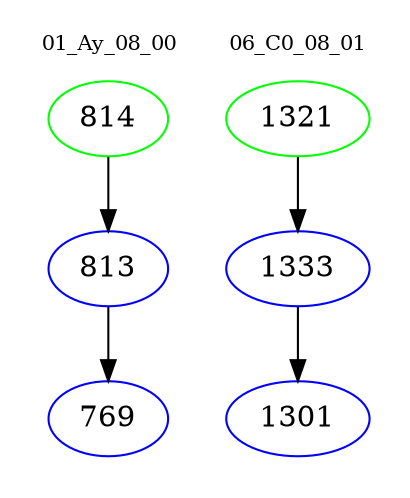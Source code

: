 digraph{
subgraph cluster_0 {
color = white
label = "01_Ay_08_00";
fontsize=10;
T0_814 [label="814", color="green"]
T0_814 -> T0_813 [color="black"]
T0_813 [label="813", color="blue"]
T0_813 -> T0_769 [color="black"]
T0_769 [label="769", color="blue"]
}
subgraph cluster_1 {
color = white
label = "06_C0_08_01";
fontsize=10;
T1_1321 [label="1321", color="green"]
T1_1321 -> T1_1333 [color="black"]
T1_1333 [label="1333", color="blue"]
T1_1333 -> T1_1301 [color="black"]
T1_1301 [label="1301", color="blue"]
}
}

